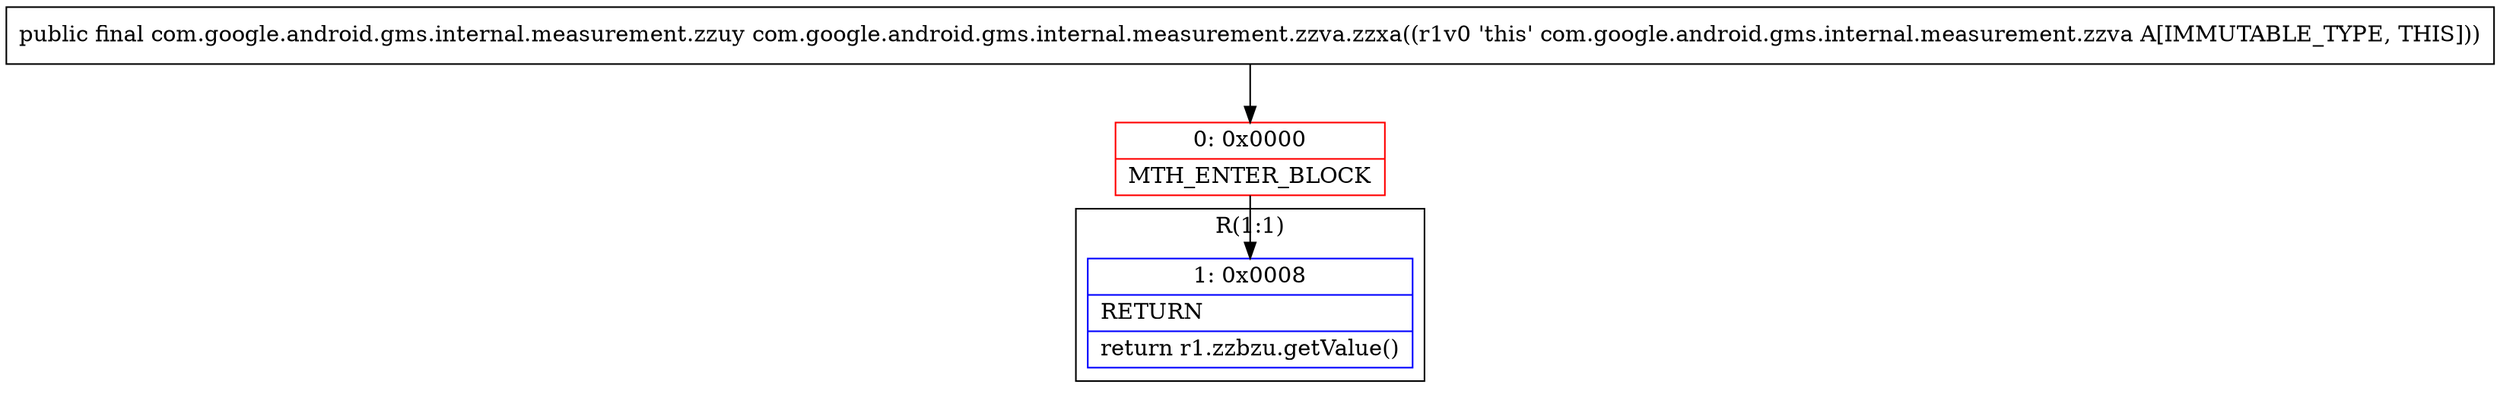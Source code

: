 digraph "CFG forcom.google.android.gms.internal.measurement.zzva.zzxa()Lcom\/google\/android\/gms\/internal\/measurement\/zzuy;" {
subgraph cluster_Region_322997636 {
label = "R(1:1)";
node [shape=record,color=blue];
Node_1 [shape=record,label="{1\:\ 0x0008|RETURN\l|return r1.zzbzu.getValue()\l}"];
}
Node_0 [shape=record,color=red,label="{0\:\ 0x0000|MTH_ENTER_BLOCK\l}"];
MethodNode[shape=record,label="{public final com.google.android.gms.internal.measurement.zzuy com.google.android.gms.internal.measurement.zzva.zzxa((r1v0 'this' com.google.android.gms.internal.measurement.zzva A[IMMUTABLE_TYPE, THIS])) }"];
MethodNode -> Node_0;
Node_0 -> Node_1;
}

